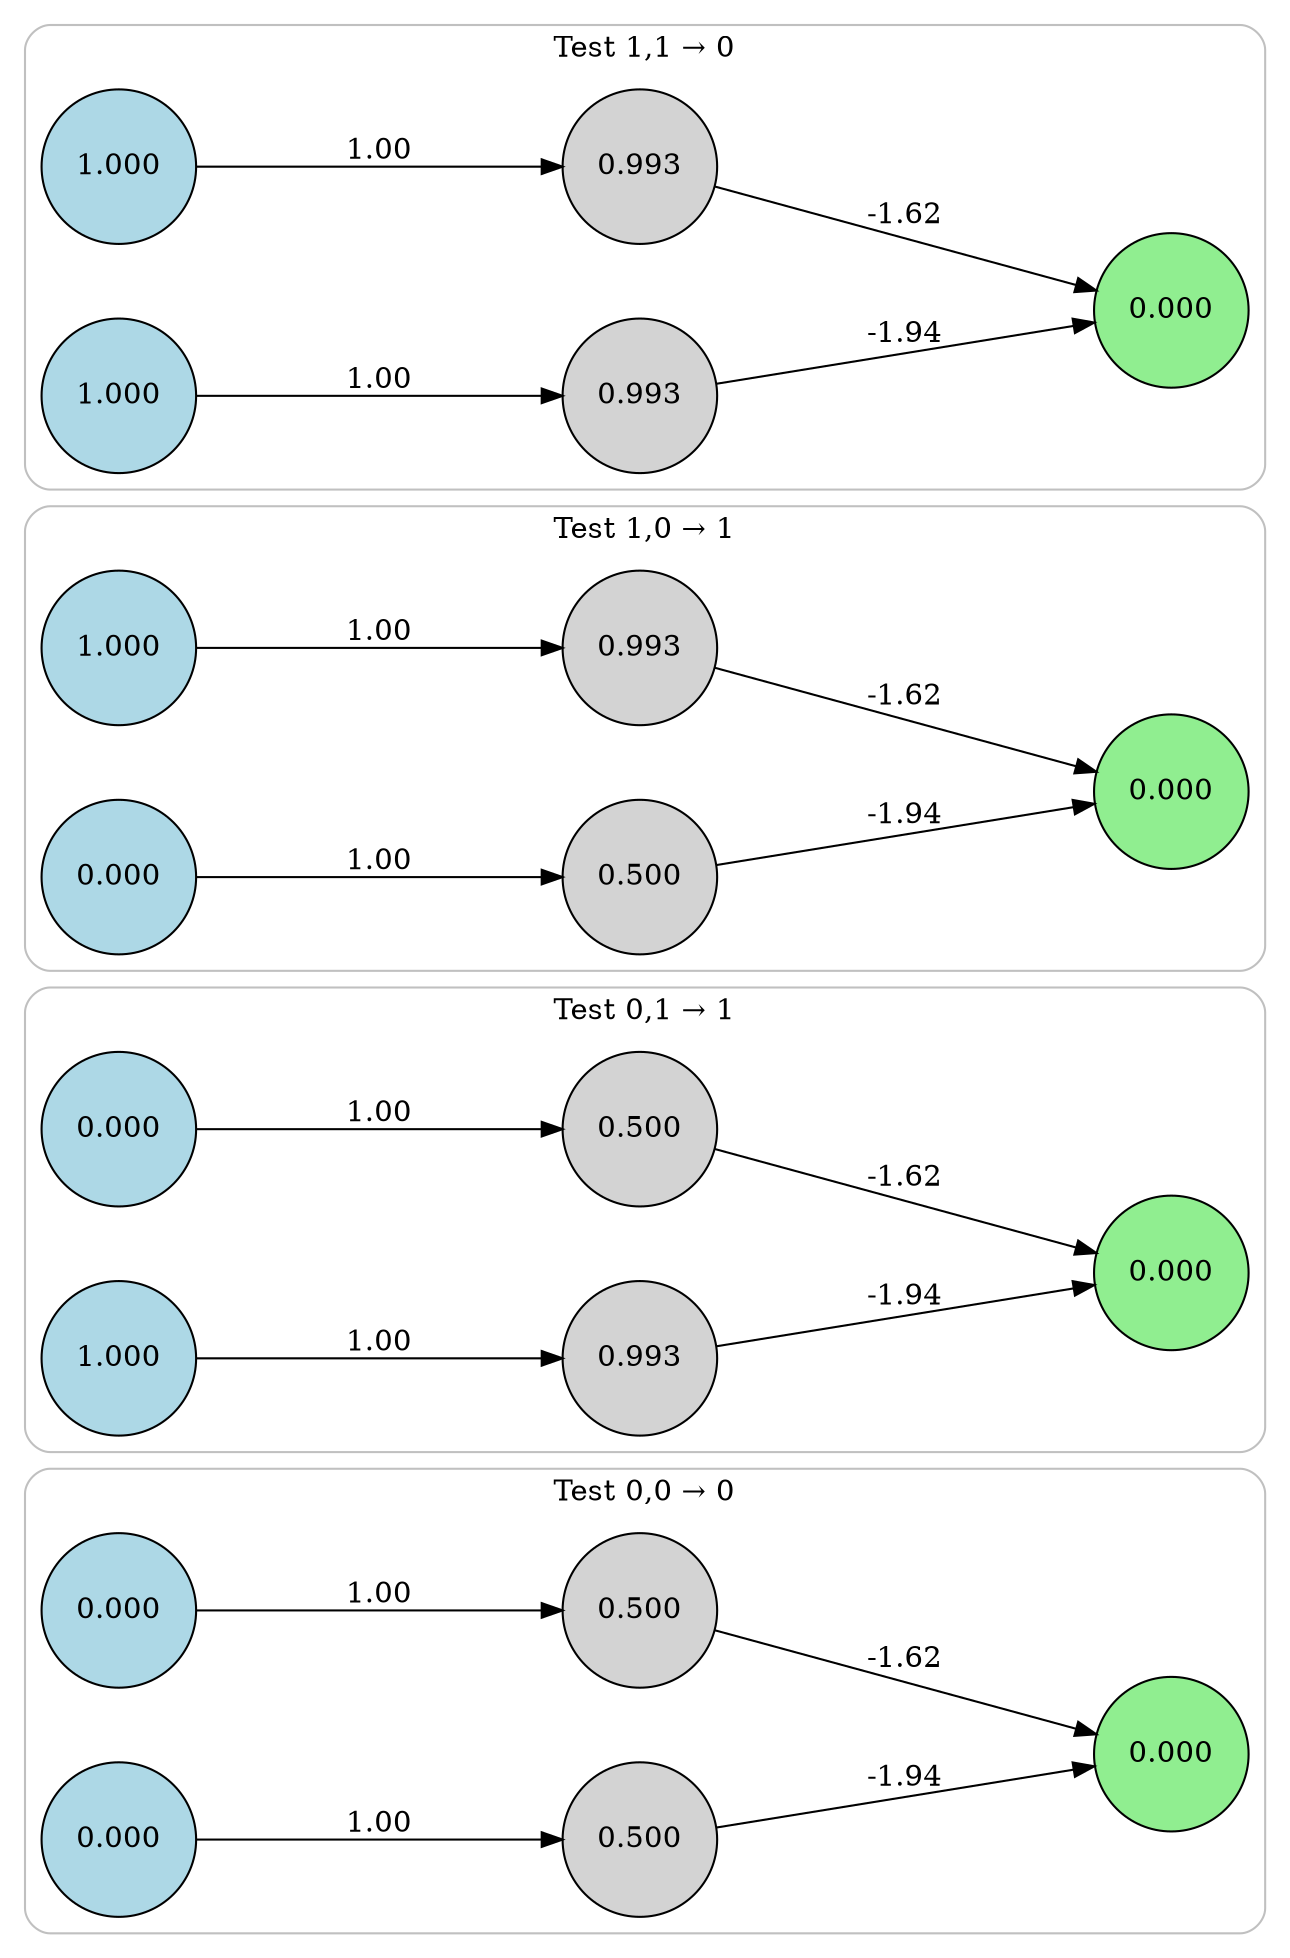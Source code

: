 digraph neat {
  compound=true;
  rankdir=LR;
  node [shape=circle];
  ranksep=2.0;
  nodesep=0.5;
  subgraph cluster_0 {
    label="Test 0,0 → 0";
    style=rounded;
    color=gray;
    node0_0 [label="0.000", style=filled, fillcolor=lightblue];
    node1_0 [label="0.000", style=filled, fillcolor=lightblue];
    node26_0 [label="0.000", style=filled, fillcolor=lightgreen];
    node158_0 [label="0.500", style=filled, fillcolor=lightgray];
    node191_0 [label="0.500", style=filled, fillcolor=lightgray];
    node0_0 -> node158_0 [label="1.00"];
    node158_0 -> node26_0 [label="-1.62"];
    node1_0 -> node191_0 [label="1.00"];
    node191_0 -> node26_0 [label="-1.94"];
  }
  subgraph cluster_1 {
    label="Test 0,1 → 1";
    style=rounded;
    color=gray;
    node0_1 [label="0.000", style=filled, fillcolor=lightblue];
    node1_1 [label="1.000", style=filled, fillcolor=lightblue];
    node26_1 [label="0.000", style=filled, fillcolor=lightgreen];
    node158_1 [label="0.500", style=filled, fillcolor=lightgray];
    node191_1 [label="0.993", style=filled, fillcolor=lightgray];
    node0_1 -> node158_1 [label="1.00"];
    node158_1 -> node26_1 [label="-1.62"];
    node1_1 -> node191_1 [label="1.00"];
    node191_1 -> node26_1 [label="-1.94"];
  }
  subgraph cluster_2 {
    label="Test 1,0 → 1";
    style=rounded;
    color=gray;
    node0_2 [label="1.000", style=filled, fillcolor=lightblue];
    node1_2 [label="0.000", style=filled, fillcolor=lightblue];
    node26_2 [label="0.000", style=filled, fillcolor=lightgreen];
    node158_2 [label="0.993", style=filled, fillcolor=lightgray];
    node191_2 [label="0.500", style=filled, fillcolor=lightgray];
    node0_2 -> node158_2 [label="1.00"];
    node158_2 -> node26_2 [label="-1.62"];
    node1_2 -> node191_2 [label="1.00"];
    node191_2 -> node26_2 [label="-1.94"];
  }
  subgraph cluster_3 {
    label="Test 1,1 → 0";
    style=rounded;
    color=gray;
    node0_3 [label="1.000", style=filled, fillcolor=lightblue];
    node1_3 [label="1.000", style=filled, fillcolor=lightblue];
    node26_3 [label="0.000", style=filled, fillcolor=lightgreen];
    node158_3 [label="0.993", style=filled, fillcolor=lightgray];
    node191_3 [label="0.993", style=filled, fillcolor=lightgray];
    node0_3 -> node158_3 [label="1.00"];
    node158_3 -> node26_3 [label="-1.62"];
    node1_3 -> node191_3 [label="1.00"];
    node191_3 -> node26_3 [label="-1.94"];
  }
}

